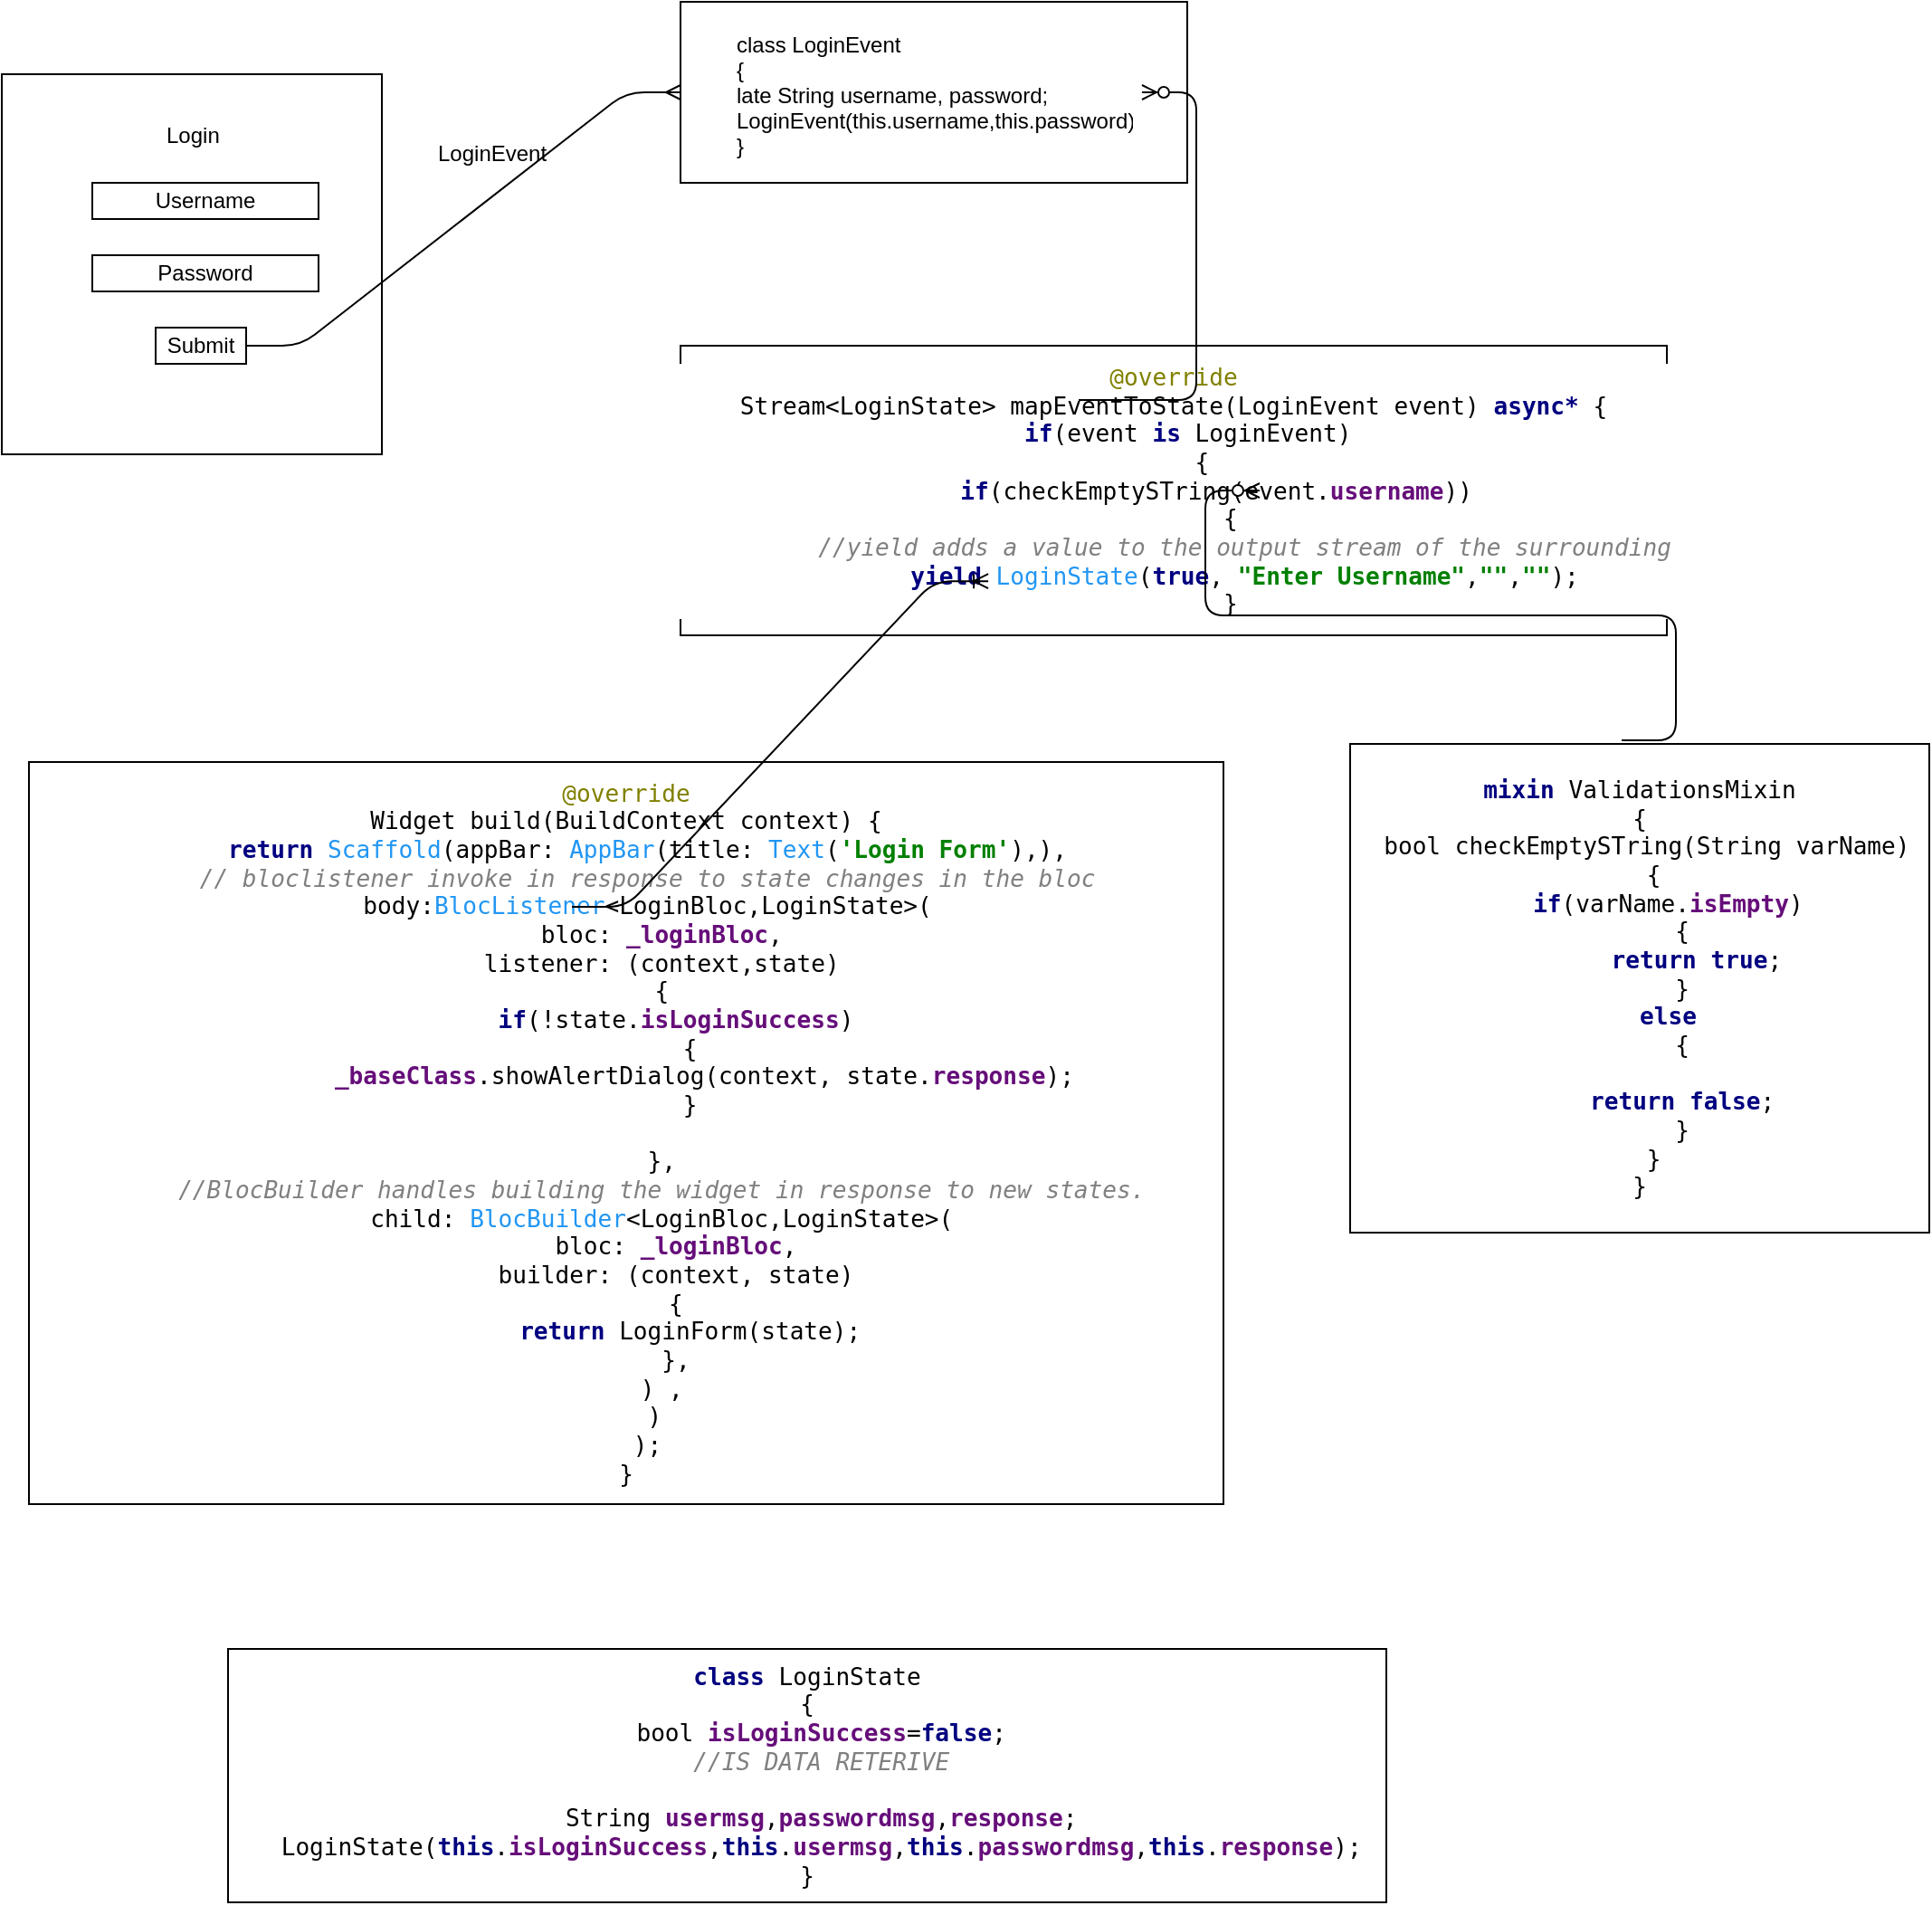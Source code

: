 <mxfile version="14.9.6" type="github">
  <diagram id="pxMbGjhxvE2CzqyP1hJF" name="Page-1">
    <mxGraphModel dx="924" dy="516" grid="1" gridSize="10" guides="1" tooltips="1" connect="1" arrows="1" fold="1" page="1" pageScale="1" pageWidth="850" pageHeight="1100" math="0" shadow="0">
      <root>
        <mxCell id="0" />
        <mxCell id="1" parent="0" />
        <mxCell id="L8xHCt0ksTSfUMufu73G-1" value="" style="whiteSpace=wrap;html=1;aspect=fixed;" vertex="1" parent="1">
          <mxGeometry x="65" y="50" width="210" height="210" as="geometry" />
        </mxCell>
        <mxCell id="L8xHCt0ksTSfUMufu73G-3" value="&lt;pre style=&quot;background-color: #ffffff ; color: #000000 ; font-family: &amp;quot;consolas&amp;quot; , monospace ; font-size: 9.8pt&quot;&gt;&lt;span style=&quot;color: #000080 ; font-weight: bold&quot;&gt;class &lt;/span&gt;LoginState&lt;br&gt;{&lt;br&gt;  bool &lt;span style=&quot;color: #660e7a ; font-weight: bold&quot;&gt;isLoginSuccess&lt;/span&gt;=&lt;span style=&quot;color: #000080 ; font-weight: bold&quot;&gt;false&lt;/span&gt;;&lt;br&gt;  &lt;span style=&quot;color: #808080 ; font-style: italic&quot;&gt;//IS DATA RETERIVE&lt;br&gt;&lt;/span&gt;&lt;span style=&quot;color: #808080 ; font-style: italic&quot;&gt;&lt;br&gt;&lt;/span&gt;&lt;span style=&quot;color: #808080 ; font-style: italic&quot;&gt;  &lt;/span&gt;String &lt;span style=&quot;color: #660e7a ; font-weight: bold&quot;&gt;usermsg&lt;/span&gt;,&lt;span style=&quot;color: #660e7a ; font-weight: bold&quot;&gt;passwordmsg&lt;/span&gt;,&lt;span style=&quot;color: #660e7a ; font-weight: bold&quot;&gt;response&lt;/span&gt;;&lt;br&gt;  LoginState(&lt;span style=&quot;color: #000080 ; font-weight: bold&quot;&gt;this&lt;/span&gt;.&lt;span style=&quot;color: #660e7a ; font-weight: bold&quot;&gt;isLoginSuccess&lt;/span&gt;,&lt;span style=&quot;color: #000080 ; font-weight: bold&quot;&gt;this&lt;/span&gt;.&lt;span style=&quot;color: #660e7a ; font-weight: bold&quot;&gt;usermsg&lt;/span&gt;,&lt;span style=&quot;color: #000080 ; font-weight: bold&quot;&gt;this&lt;/span&gt;.&lt;span style=&quot;color: #660e7a ; font-weight: bold&quot;&gt;passwordmsg&lt;/span&gt;,&lt;span style=&quot;color: #000080 ; font-weight: bold&quot;&gt;this&lt;/span&gt;.&lt;span style=&quot;color: #660e7a ; font-weight: bold&quot;&gt;response&lt;/span&gt;);&lt;br&gt;}&lt;/pre&gt;" style="rounded=0;whiteSpace=wrap;html=1;" vertex="1" parent="1">
          <mxGeometry x="190" y="920" width="640" height="140" as="geometry" />
        </mxCell>
        <mxCell id="L8xHCt0ksTSfUMufu73G-4" value="" style="rounded=0;whiteSpace=wrap;html=1;" vertex="1" parent="1">
          <mxGeometry x="440" y="10" width="280" height="100" as="geometry" />
        </mxCell>
        <mxCell id="L8xHCt0ksTSfUMufu73G-5" value="&lt;pre style=&quot;background-color: #ffffff ; color: #000000 ; font-family: &amp;quot;consolas&amp;quot; , monospace ; font-size: 9.8pt&quot;&gt;&lt;span style=&quot;color: #808000&quot;&gt;@override&lt;br&gt;&lt;/span&gt;Stream&amp;lt;LoginState&amp;gt; mapEventToState(LoginEvent event) &lt;span style=&quot;color: #000080 ; font-weight: bold&quot;&gt;async* &lt;/span&gt;{&lt;br&gt;  &lt;span style=&quot;color: #000080 ; font-weight: bold&quot;&gt;if&lt;/span&gt;(event &lt;span style=&quot;color: #000080 ; font-weight: bold&quot;&gt;is &lt;/span&gt;LoginEvent)&lt;br&gt;    {&lt;br&gt;      &lt;span style=&quot;color: #000080 ; font-weight: bold&quot;&gt;if&lt;/span&gt;(checkEmptySTring(event.&lt;span style=&quot;color: #660e7a ; font-weight: bold&quot;&gt;username&lt;/span&gt;))&lt;br&gt;        {&lt;br&gt;          &lt;span style=&quot;color: #808080 ; font-style: italic&quot;&gt;//yield adds a value to the output stream of the surrounding&lt;br&gt;&lt;/span&gt;&lt;span style=&quot;color: #808080 ; font-style: italic&quot;&gt;          &lt;/span&gt;&lt;span style=&quot;color: #000080 ; font-weight: bold&quot;&gt;yield &lt;/span&gt;&lt;span style=&quot;color: #2196f3&quot;&gt;LoginState&lt;/span&gt;(&lt;span style=&quot;color: #000080 ; font-weight: bold&quot;&gt;true&lt;/span&gt;, &lt;span style=&quot;color: #008000 ; font-weight: bold&quot;&gt;&quot;Enter Username&quot;&lt;/span&gt;,&lt;span style=&quot;color: #008000 ; font-weight: bold&quot;&gt;&quot;&quot;&lt;/span&gt;,&lt;span style=&quot;color: #008000 ; font-weight: bold&quot;&gt;&quot;&quot;&lt;/span&gt;);&lt;br&gt;        }&lt;/pre&gt;" style="rounded=0;whiteSpace=wrap;html=1;" vertex="1" parent="1">
          <mxGeometry x="440" y="200" width="545" height="160" as="geometry" />
        </mxCell>
        <mxCell id="L8xHCt0ksTSfUMufu73G-12" value="" style="edgeStyle=entityRelationEdgeStyle;fontSize=12;html=1;endArrow=ERmany;entryX=0;entryY=0.5;entryDx=0;entryDy=0;" edge="1" parent="1" target="L8xHCt0ksTSfUMufu73G-4">
          <mxGeometry width="100" height="100" relative="1" as="geometry">
            <mxPoint x="200" y="200" as="sourcePoint" />
            <mxPoint x="300" y="100" as="targetPoint" />
          </mxGeometry>
        </mxCell>
        <mxCell id="L8xHCt0ksTSfUMufu73G-15" value="Submit" style="whiteSpace=wrap;html=1;align=center;" vertex="1" parent="1">
          <mxGeometry x="150" y="190" width="50" height="20" as="geometry" />
        </mxCell>
        <mxCell id="L8xHCt0ksTSfUMufu73G-16" value="Username" style="whiteSpace=wrap;html=1;align=center;" vertex="1" parent="1">
          <mxGeometry x="115" y="110" width="125" height="20" as="geometry" />
        </mxCell>
        <mxCell id="L8xHCt0ksTSfUMufu73G-17" value="Password" style="whiteSpace=wrap;html=1;align=center;" vertex="1" parent="1">
          <mxGeometry x="115" y="150" width="125" height="20" as="geometry" />
        </mxCell>
        <mxCell id="L8xHCt0ksTSfUMufu73G-19" value="Login" style="text;strokeColor=none;fillColor=none;spacingLeft=4;spacingRight=4;overflow=hidden;rotatable=0;points=[[0,0.5],[1,0.5]];portConstraint=eastwest;fontSize=12;" vertex="1" parent="1">
          <mxGeometry x="150" y="70" width="40" height="30" as="geometry" />
        </mxCell>
        <mxCell id="L8xHCt0ksTSfUMufu73G-21" value="LoginEvent" style="text;strokeColor=none;fillColor=none;spacingLeft=4;spacingRight=4;overflow=hidden;rotatable=0;points=[[0,0.5],[1,0.5]];portConstraint=eastwest;fontSize=12;" vertex="1" parent="1">
          <mxGeometry x="300" y="80" width="100" height="30" as="geometry" />
        </mxCell>
        <mxCell id="L8xHCt0ksTSfUMufu73G-20" value="class LoginEvent&#xa;{&#xa; late String username, password;&#xa; LoginEvent(this.username,this.password);&#xa;}" style="text;strokeColor=none;fillColor=none;spacingLeft=4;spacingRight=4;overflow=hidden;rotatable=0;points=[[0,0.5],[1,0.5]];portConstraint=eastwest;fontSize=12;" vertex="1" parent="1">
          <mxGeometry x="465" y="20" width="230" height="80" as="geometry" />
        </mxCell>
        <mxCell id="L8xHCt0ksTSfUMufu73G-25" value="" style="edgeStyle=entityRelationEdgeStyle;fontSize=12;html=1;endArrow=ERzeroToMany;endFill=1;" edge="1" parent="1" target="L8xHCt0ksTSfUMufu73G-20">
          <mxGeometry width="100" height="100" relative="1" as="geometry">
            <mxPoint x="660" y="230" as="sourcePoint" />
            <mxPoint x="600" y="80" as="targetPoint" />
          </mxGeometry>
        </mxCell>
        <mxCell id="L8xHCt0ksTSfUMufu73G-26" value="" style="edgeStyle=entityRelationEdgeStyle;fontSize=12;html=1;endArrow=ERzeroToMany;endFill=1;" edge="1" parent="1">
          <mxGeometry width="100" height="100" relative="1" as="geometry">
            <mxPoint x="960" y="418" as="sourcePoint" />
            <mxPoint x="760" y="280" as="targetPoint" />
          </mxGeometry>
        </mxCell>
        <mxCell id="L8xHCt0ksTSfUMufu73G-27" value="&lt;pre style=&quot;background-color: #ffffff ; color: #000000 ; font-family: &amp;quot;consolas&amp;quot; , monospace ; font-size: 9.8pt&quot;&gt;&lt;span style=&quot;color: #000080 ; font-weight: bold&quot;&gt;mixin &lt;/span&gt;ValidationsMixin&lt;br&gt;{&lt;br&gt; bool checkEmptySTring(String varName)&lt;br&gt;  {&lt;br&gt;    &lt;span style=&quot;color: #000080 ; font-weight: bold&quot;&gt;if&lt;/span&gt;(varName.&lt;span style=&quot;color: #660e7a ; font-weight: bold&quot;&gt;isEmpty&lt;/span&gt;)&lt;br&gt;      {&lt;br&gt;        &lt;span style=&quot;color: #000080 ; font-weight: bold&quot;&gt;return true&lt;/span&gt;;&lt;br&gt;      }&lt;br&gt;    &lt;span style=&quot;color: #000080 ; font-weight: bold&quot;&gt;else&lt;br&gt;&lt;/span&gt;&lt;span style=&quot;color: #000080 ; font-weight: bold&quot;&gt;      &lt;/span&gt;{&lt;br&gt;&lt;br&gt;      &lt;span style=&quot;color: #000080 ; font-weight: bold&quot;&gt;return false&lt;/span&gt;;&lt;br&gt;      }&lt;br&gt;  }&lt;br&gt;}&lt;/pre&gt;" style="whiteSpace=wrap;html=1;align=center;" vertex="1" parent="1">
          <mxGeometry x="810" y="420" width="320" height="270" as="geometry" />
        </mxCell>
        <mxCell id="L8xHCt0ksTSfUMufu73G-30" value="&lt;pre style=&quot;background-color: rgb(255 , 255 , 255) ; font-family: &amp;#34;consolas&amp;#34; , monospace ; font-size: 9.8pt&quot;&gt;&lt;span style=&quot;color: #808000&quot;&gt;@override&lt;br&gt;&lt;/span&gt;Widget build(BuildContext context) {&lt;br&gt;   &lt;span style=&quot;color: #000080 ; font-weight: bold&quot;&gt;return &lt;/span&gt;&lt;span style=&quot;color: #2196f3&quot;&gt;Scaffold&lt;/span&gt;(appBar: &lt;span style=&quot;color: #2196f3&quot;&gt;AppBar&lt;/span&gt;(title: &lt;span style=&quot;color: #2196f3&quot;&gt;Text&lt;/span&gt;(&lt;span style=&quot;color: #008000 ; font-weight: bold&quot;&gt;&#39;Login Form&#39;&lt;/span&gt;),),&lt;br&gt;   &lt;span style=&quot;color: #808080 ; font-style: italic&quot;&gt;// bloclistener invoke in response to state changes in the bloc&lt;br&gt;&lt;/span&gt;&lt;span style=&quot;color: #808080 ; font-style: italic&quot;&gt;   &lt;/span&gt;body:&lt;span style=&quot;color: #2196f3&quot;&gt;BlocListener&lt;/span&gt;&amp;lt;LoginBloc,LoginState&amp;gt;(&lt;br&gt;     bloc: &lt;span style=&quot;color: #660e7a ; font-weight: bold&quot;&gt;_loginBloc&lt;/span&gt;,&lt;br&gt;     listener: (context,state)&lt;br&gt;     {&lt;br&gt;       &lt;span style=&quot;color: #000080 ; font-weight: bold&quot;&gt;if&lt;/span&gt;(!state.&lt;span style=&quot;color: #660e7a ; font-weight: bold&quot;&gt;isLoginSuccess&lt;/span&gt;)&lt;br&gt;         {&lt;br&gt;           &lt;span style=&quot;color: #660e7a ; font-weight: bold&quot;&gt;_baseClass&lt;/span&gt;.showAlertDialog(context, state.&lt;span style=&quot;color: #660e7a ; font-weight: bold&quot;&gt;response&lt;/span&gt;);&lt;br&gt;         }&lt;br&gt;&lt;br&gt;     },&lt;br&gt;     &lt;span style=&quot;color: #808080 ; font-style: italic&quot;&gt;//BlocBuilder handles building the widget in response to new states.&lt;br&gt;&lt;/span&gt;&lt;span style=&quot;color: #808080 ; font-style: italic&quot;&gt;     &lt;/span&gt;child: &lt;span style=&quot;color: #2196f3&quot;&gt;BlocBuilder&lt;/span&gt;&amp;lt;LoginBloc,LoginState&amp;gt;(&lt;br&gt;       bloc: &lt;span style=&quot;color: #660e7a ; font-weight: bold&quot;&gt;_loginBloc&lt;/span&gt;,&lt;br&gt;       builder: (context, state)&lt;br&gt;       {&lt;br&gt;         &lt;span style=&quot;color: #000080 ; font-weight: bold&quot;&gt;return &lt;/span&gt;LoginForm(state);&lt;br&gt;       },&lt;br&gt;     ) ,&lt;br&gt;    )&lt;br&gt;   );&lt;br&gt;}&lt;/pre&gt;" style="whiteSpace=wrap;html=1;align=center;" vertex="1" parent="1">
          <mxGeometry x="80" y="430" width="660" height="410" as="geometry" />
        </mxCell>
        <mxCell id="L8xHCt0ksTSfUMufu73G-31" value="" style="edgeStyle=entityRelationEdgeStyle;fontSize=12;html=1;endArrow=ERoneToMany;entryX=0.312;entryY=0.813;entryDx=0;entryDy=0;entryPerimeter=0;" edge="1" parent="1" target="L8xHCt0ksTSfUMufu73G-5">
          <mxGeometry width="100" height="100" relative="1" as="geometry">
            <mxPoint x="380" y="510" as="sourcePoint" />
            <mxPoint x="480" y="410" as="targetPoint" />
          </mxGeometry>
        </mxCell>
      </root>
    </mxGraphModel>
  </diagram>
</mxfile>

